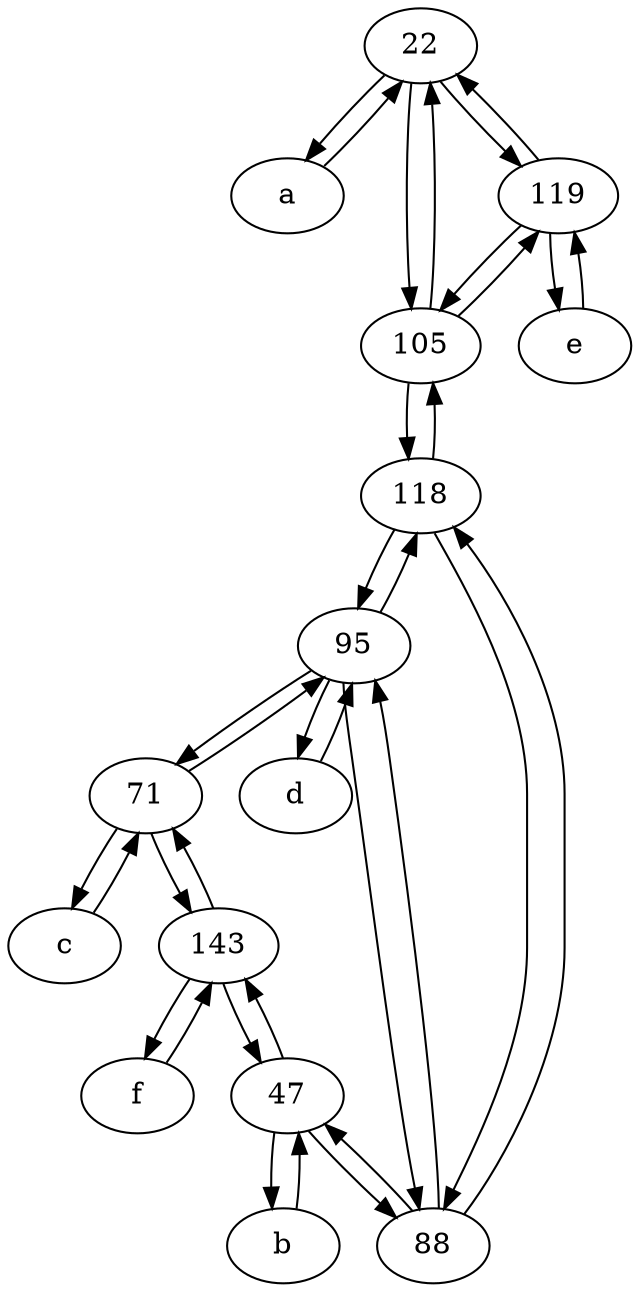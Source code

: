 digraph  {
	22;
	71;
	c [pos="20,10!"];
	95;
	b [pos="50,20!"];
	a [pos="40,10!"];
	119;
	f [pos="15,45!"];
	105;
	e [pos="30,50!"];
	47;
	d [pos="20,30!"];
	88;
	118;
	143;
	118 -> 88;
	88 -> 118;
	143 -> 71;
	71 -> 95;
	71 -> 143;
	95 -> 118;
	22 -> a;
	d -> 95;
	88 -> 47;
	22 -> 105;
	47 -> 143;
	f -> 143;
	95 -> 71;
	b -> 47;
	47 -> b;
	95 -> d;
	47 -> 88;
	119 -> 105;
	88 -> 95;
	143 -> 47;
	22 -> 119;
	e -> 119;
	119 -> 22;
	118 -> 105;
	119 -> e;
	a -> 22;
	71 -> c;
	c -> 71;
	105 -> 118;
	95 -> 88;
	118 -> 95;
	105 -> 22;
	143 -> f;
	105 -> 119;

	}